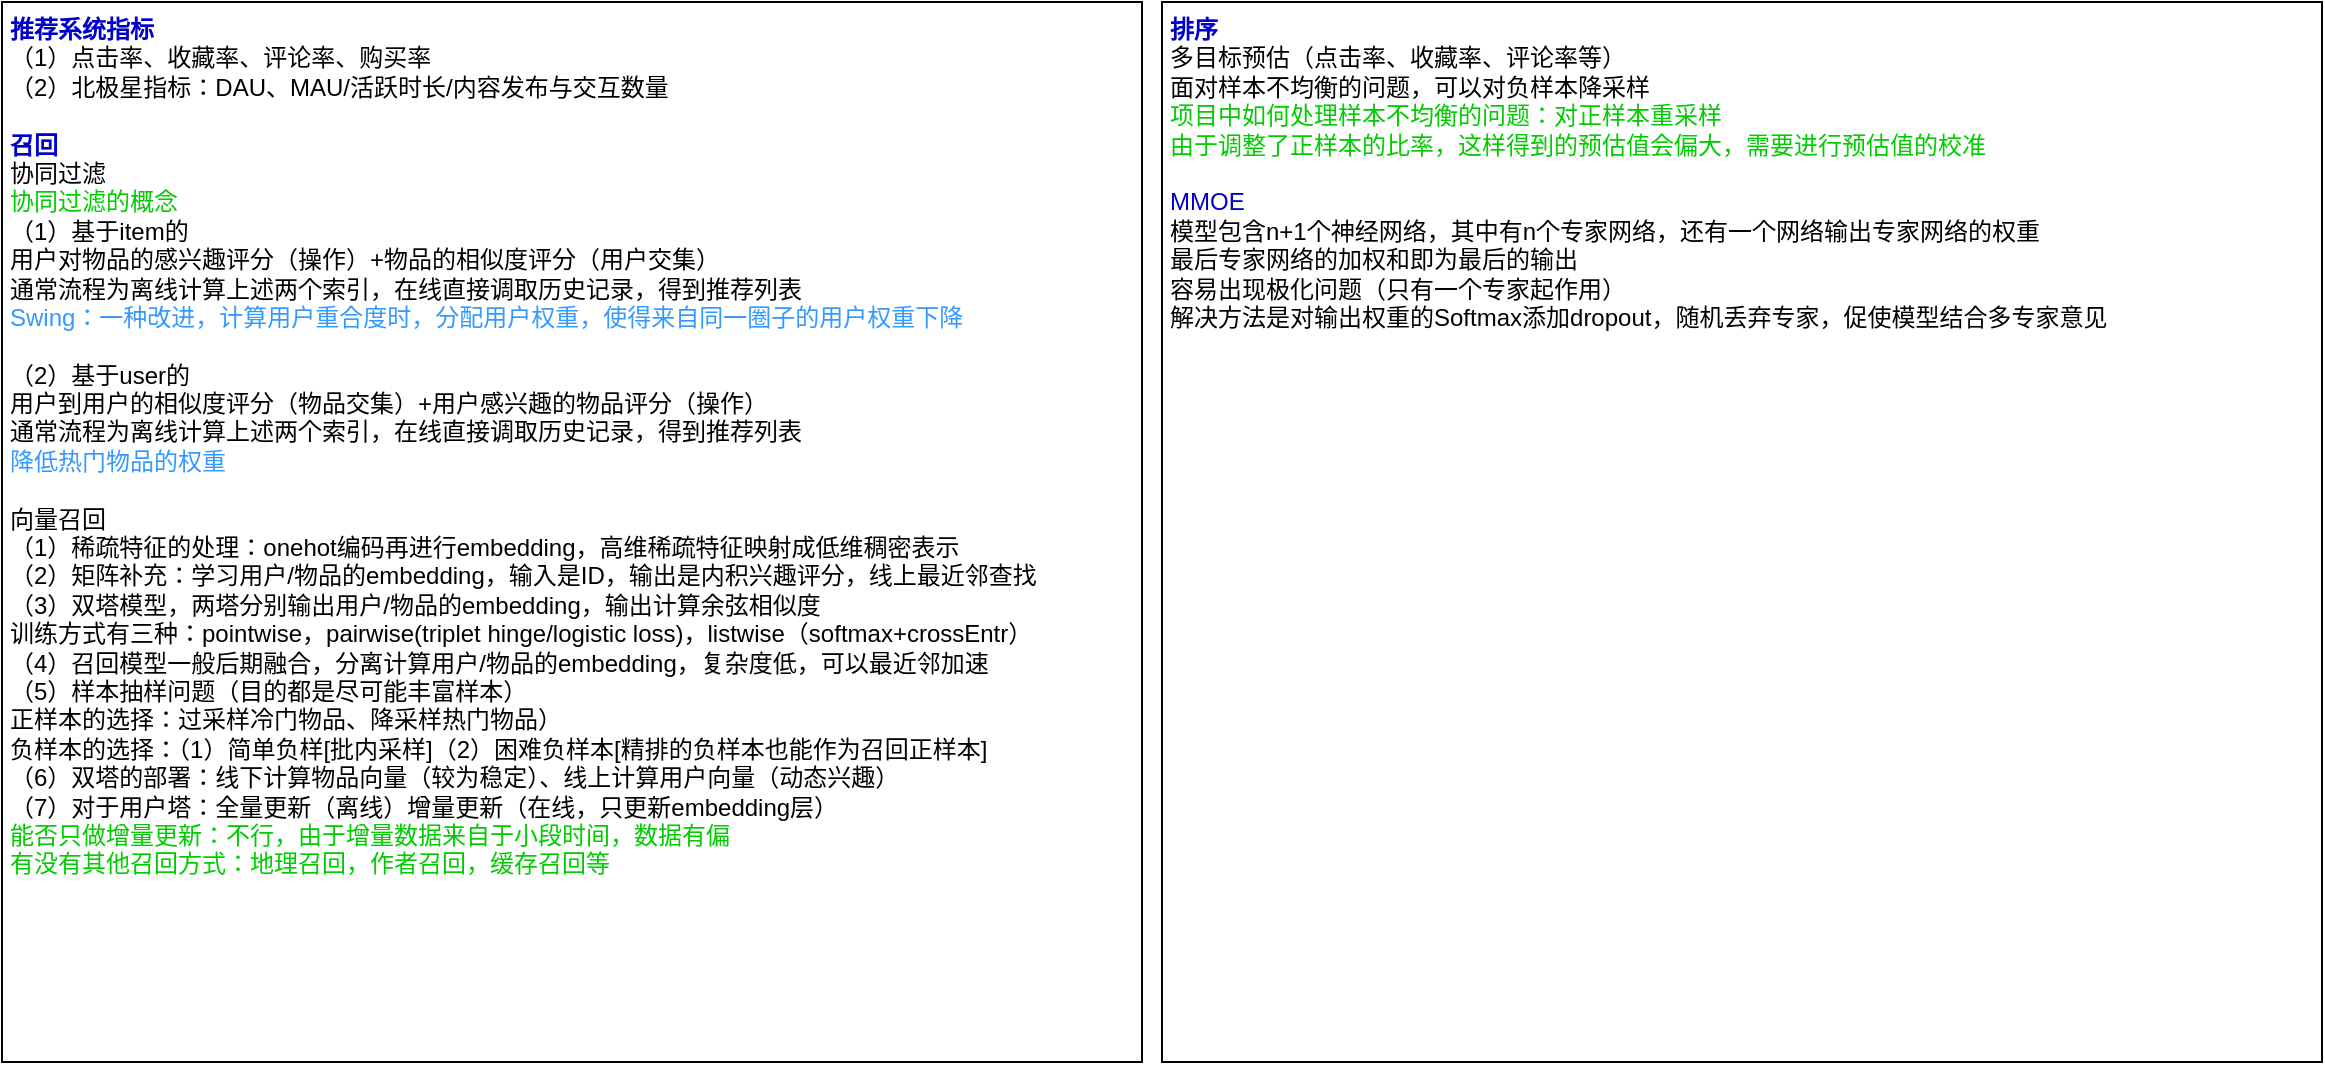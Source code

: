 <mxfile version="24.7.16">
  <diagram name="第 1 页" id="AiaPfwQ8ZB_q4ICawF4f">
    <mxGraphModel dx="1954" dy="519" grid="1" gridSize="10" guides="1" tooltips="1" connect="1" arrows="1" fold="1" page="0" pageScale="1" pageWidth="827" pageHeight="1169" math="0" shadow="0">
      <root>
        <mxCell id="0" />
        <mxCell id="1" parent="0" />
        <mxCell id="HHJjZqQia4V-BNCQ1dfP-1" value="&lt;font color=&quot;#0000cc&quot;&gt;&lt;b&gt;推荐系统指标&lt;/b&gt;&lt;/font&gt;&lt;div&gt;（1）点击率、收藏率、评论率、购买率&lt;/div&gt;&lt;div&gt;（2）北极星指标：DAU、MAU/活跃时长/内容发布与交互数量&lt;/div&gt;&lt;div&gt;&lt;br&gt;&lt;/div&gt;&lt;div&gt;&lt;font color=&quot;#0000cc&quot;&gt;&lt;b&gt;召回&lt;/b&gt;&lt;/font&gt;&lt;/div&gt;&lt;div&gt;协同过滤&lt;/div&gt;&lt;div&gt;&lt;font color=&quot;#00cc00&quot;&gt;协同过滤的概念&lt;/font&gt;&lt;/div&gt;&lt;div&gt;（1）基于item的&lt;/div&gt;&lt;div&gt;用户对物品的感兴趣评分（操作）+物品的相似度评分（用户交集）&lt;/div&gt;&lt;div&gt;通常流程为离线计算上述两个索引，在线直接调取历史记录，得到推荐列表&lt;/div&gt;&lt;div&gt;&lt;font color=&quot;#3399ff&quot;&gt;Swing：一种改进，计算用户重合度时，分配用户权重，使得来自同一圈子的用户权重下降&lt;/font&gt;&lt;/div&gt;&lt;div&gt;&lt;br&gt;&lt;/div&gt;&lt;div&gt;（2）基于user的&lt;/div&gt;&lt;div&gt;用户到用户的相似度评分（物品交集）+用户感兴趣的物品评分（操作）&lt;/div&gt;&lt;div&gt;通常流程为离线计算上述两个索引，在线直接调取历史记录，得到推荐列表&lt;br&gt;&lt;/div&gt;&lt;div&gt;&lt;font color=&quot;#3399ff&quot;&gt;降低热门物品的权重&lt;/font&gt;&lt;/div&gt;&lt;div&gt;&lt;br&gt;&lt;/div&gt;&lt;div&gt;向量召回&lt;/div&gt;&lt;div&gt;（1）稀疏特征的处理：onehot编码再进行embedding，高维稀疏特征映射成低维稠密表示&lt;/div&gt;&lt;div&gt;（2）矩阵补充：学习用户/物品的embedding，输入是ID，输出是内积兴趣评分，线上最近邻查找&lt;/div&gt;&lt;div&gt;（3）双塔模型，两塔分别输出用户/物品的embedding，输出计算余弦相似度&lt;/div&gt;&lt;div&gt;训练方式有三种：pointwise，pairwise(triplet hinge/logistic loss)，listwise（softmax+crossEntr）&lt;/div&gt;&lt;div&gt;（4）召回模型一般后期融合，分离计算用户/物品的embedding，复杂度低，可以最近邻加速&lt;/div&gt;&lt;div&gt;（5）样本抽样问题（目的都是尽可能丰富样本）&lt;/div&gt;&lt;div&gt;正样本的选择：过采样冷门物品、降采样热门物品）&lt;/div&gt;&lt;div&gt;负样本的选择：&lt;span style=&quot;background-color: initial;&quot;&gt;（1）简单负样[批内采样]（2）困难负样本[精排的负样本也能作为召回正样本]&lt;/span&gt;&lt;/div&gt;&lt;div&gt;&lt;span style=&quot;background-color: initial;&quot;&gt;（6）双塔的部署：线下计算物品向量（较为稳定）、线上计算用户向量（动态兴趣）&lt;/span&gt;&lt;/div&gt;&lt;div&gt;&lt;span style=&quot;background-color: initial;&quot;&gt;（7）对于用户塔：全量更新（离线）增量更新（在线，只更新embedding层）&lt;/span&gt;&lt;/div&gt;&lt;div&gt;&lt;span style=&quot;background-color: initial;&quot;&gt;&lt;font color=&quot;#00cc00&quot;&gt;能否只做增量更新：不行，由于增量数据来自于小段时间，数据有偏&lt;/font&gt;&lt;/span&gt;&lt;/div&gt;&lt;div&gt;&lt;span style=&quot;background-color: initial;&quot;&gt;&lt;font color=&quot;#00cc00&quot;&gt;有没有其他召回方式：地理召回，作者召回，缓存召回等&lt;/font&gt;&lt;/span&gt;&lt;/div&gt;&lt;div&gt;&lt;span style=&quot;background-color: initial;&quot;&gt;&lt;font color=&quot;#00cc00&quot;&gt;&lt;br&gt;&lt;/font&gt;&lt;/span&gt;&lt;/div&gt;&lt;div&gt;&lt;span style=&quot;background-color: initial;&quot;&gt;&lt;font color=&quot;#ff3333&quot;&gt;&lt;br&gt;&lt;/font&gt;&lt;/span&gt;&lt;/div&gt;&lt;div&gt;&lt;span style=&quot;background-color: initial;&quot;&gt;&lt;br&gt;&lt;/span&gt;&lt;/div&gt;&lt;div&gt;&lt;br&gt;&lt;/div&gt;" style="rounded=0;whiteSpace=wrap;html=1;align=left;verticalAlign=top;spacingLeft=2;" parent="1" vertex="1">
          <mxGeometry x="-530" y="30" width="570" height="530" as="geometry" />
        </mxCell>
        <mxCell id="HHJjZqQia4V-BNCQ1dfP-2" value="&lt;div&gt;&lt;font color=&quot;#0000cc&quot;&gt;&lt;b&gt;排序&lt;/b&gt;&lt;/font&gt;&lt;/div&gt;&lt;div&gt;多目标预估（点击率、收藏率、评论率等）&lt;/div&gt;&lt;div&gt;面对样本不均衡的问题，可以对负样本降采样&lt;/div&gt;&lt;div&gt;&lt;font color=&quot;#00cc00&quot;&gt;项目中如何处理样本不均衡的问题：对正样本重采样&lt;/font&gt;&lt;/div&gt;&lt;div&gt;&lt;font color=&quot;#00cc00&quot;&gt;由于调整了正样本的比率，这样得到的预估值会偏大，需要进行预估值的校准&lt;/font&gt;&lt;/div&gt;&lt;div&gt;&lt;br&gt;&lt;/div&gt;&lt;div&gt;&lt;font color=&quot;#0000cc&quot;&gt;MMOE&lt;/font&gt;&lt;/div&gt;&lt;div&gt;模型包含n+1个神经网络，其中有n个专家网络，还有一个网络输出专家网络的权重&lt;/div&gt;&lt;div&gt;最后专家网络的加权和即为最后的输出&lt;/div&gt;&lt;div&gt;容易出现极化问题（只有一个专家起作用）&lt;/div&gt;&lt;div&gt;解决方法是对输出权重的Softmax添加dropout，随机丢弃专家，促使模型结合多专家意见&lt;/div&gt;&lt;div&gt;&lt;br&gt;&lt;/div&gt;" style="rounded=0;whiteSpace=wrap;html=1;align=left;verticalAlign=top;spacingLeft=2;" parent="1" vertex="1">
          <mxGeometry x="50" y="30" width="580" height="530" as="geometry" />
        </mxCell>
      </root>
    </mxGraphModel>
  </diagram>
</mxfile>
